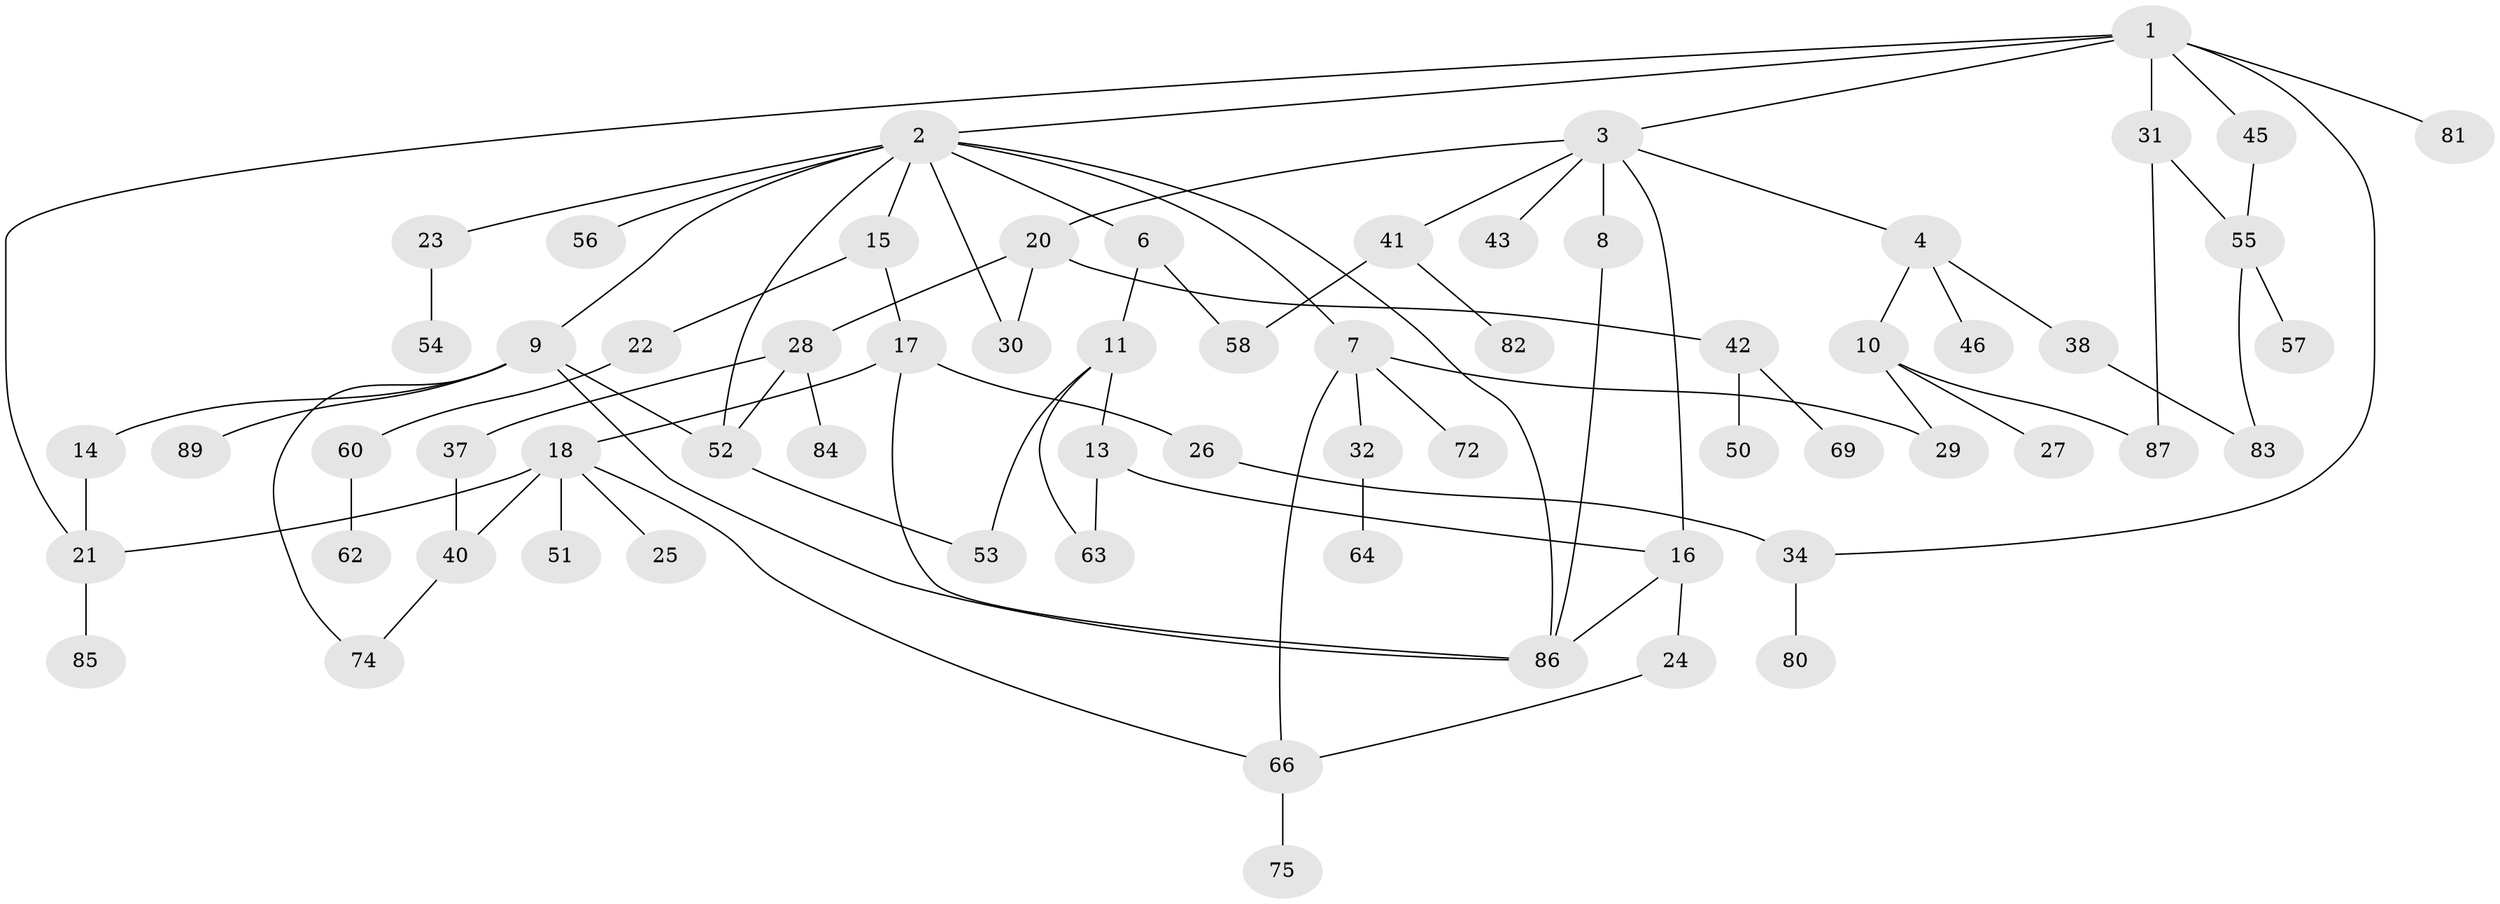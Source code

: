 // Generated by graph-tools (version 1.1) at 2025/23/03/03/25 07:23:34]
// undirected, 65 vertices, 86 edges
graph export_dot {
graph [start="1"]
  node [color=gray90,style=filled];
  1 [super="+49"];
  2 [super="+5"];
  3 [super="+65"];
  4 [super="+36"];
  6 [super="+33"];
  7 [super="+59"];
  8;
  9 [super="+12"];
  10 [super="+47"];
  11 [super="+48"];
  13;
  14 [super="+39"];
  15;
  16 [super="+70"];
  17 [super="+61"];
  18 [super="+19"];
  20;
  21;
  22 [super="+90"];
  23 [super="+93"];
  24;
  25;
  26;
  27;
  28 [super="+35"];
  29 [super="+71"];
  30;
  31;
  32;
  34 [super="+94"];
  37 [super="+67"];
  38;
  40 [super="+92"];
  41 [super="+44"];
  42;
  43;
  45;
  46;
  50;
  51;
  52 [super="+76"];
  53 [super="+73"];
  54;
  55 [super="+79"];
  56;
  57;
  58;
  60;
  62 [super="+77"];
  63;
  64;
  66 [super="+68"];
  69;
  72 [super="+91"];
  74 [super="+78"];
  75;
  80;
  81;
  82;
  83;
  84;
  85;
  86 [super="+88"];
  87;
  89;
  1 -- 2;
  1 -- 3;
  1 -- 31 [weight=2];
  1 -- 45;
  1 -- 81;
  1 -- 21;
  1 -- 34;
  2 -- 9;
  2 -- 30;
  2 -- 52;
  2 -- 23;
  2 -- 6;
  2 -- 7;
  2 -- 56;
  2 -- 15;
  2 -- 86;
  3 -- 4;
  3 -- 8;
  3 -- 16;
  3 -- 20;
  3 -- 41;
  3 -- 43;
  4 -- 10;
  4 -- 38;
  4 -- 46;
  6 -- 11;
  6 -- 58;
  7 -- 32;
  7 -- 72;
  7 -- 66;
  7 -- 29;
  8 -- 86;
  9 -- 14;
  9 -- 74;
  9 -- 89;
  9 -- 86;
  9 -- 52;
  10 -- 27;
  10 -- 29;
  10 -- 87;
  11 -- 13;
  11 -- 53;
  11 -- 63;
  13 -- 63;
  13 -- 16;
  14 -- 21;
  15 -- 17;
  15 -- 22;
  16 -- 24;
  16 -- 86;
  17 -- 18;
  17 -- 26;
  17 -- 86;
  18 -- 21;
  18 -- 66;
  18 -- 40;
  18 -- 25;
  18 -- 51;
  20 -- 28;
  20 -- 42;
  20 -- 30;
  21 -- 85;
  22 -- 60;
  23 -- 54 [weight=2];
  24 -- 66;
  26 -- 34;
  28 -- 37;
  28 -- 52;
  28 -- 84;
  31 -- 55;
  31 -- 87;
  32 -- 64;
  34 -- 80;
  37 -- 40;
  38 -- 83;
  40 -- 74;
  41 -- 58;
  41 -- 82;
  42 -- 50;
  42 -- 69;
  45 -- 55;
  52 -- 53;
  55 -- 57;
  55 -- 83;
  60 -- 62;
  66 -- 75;
}
